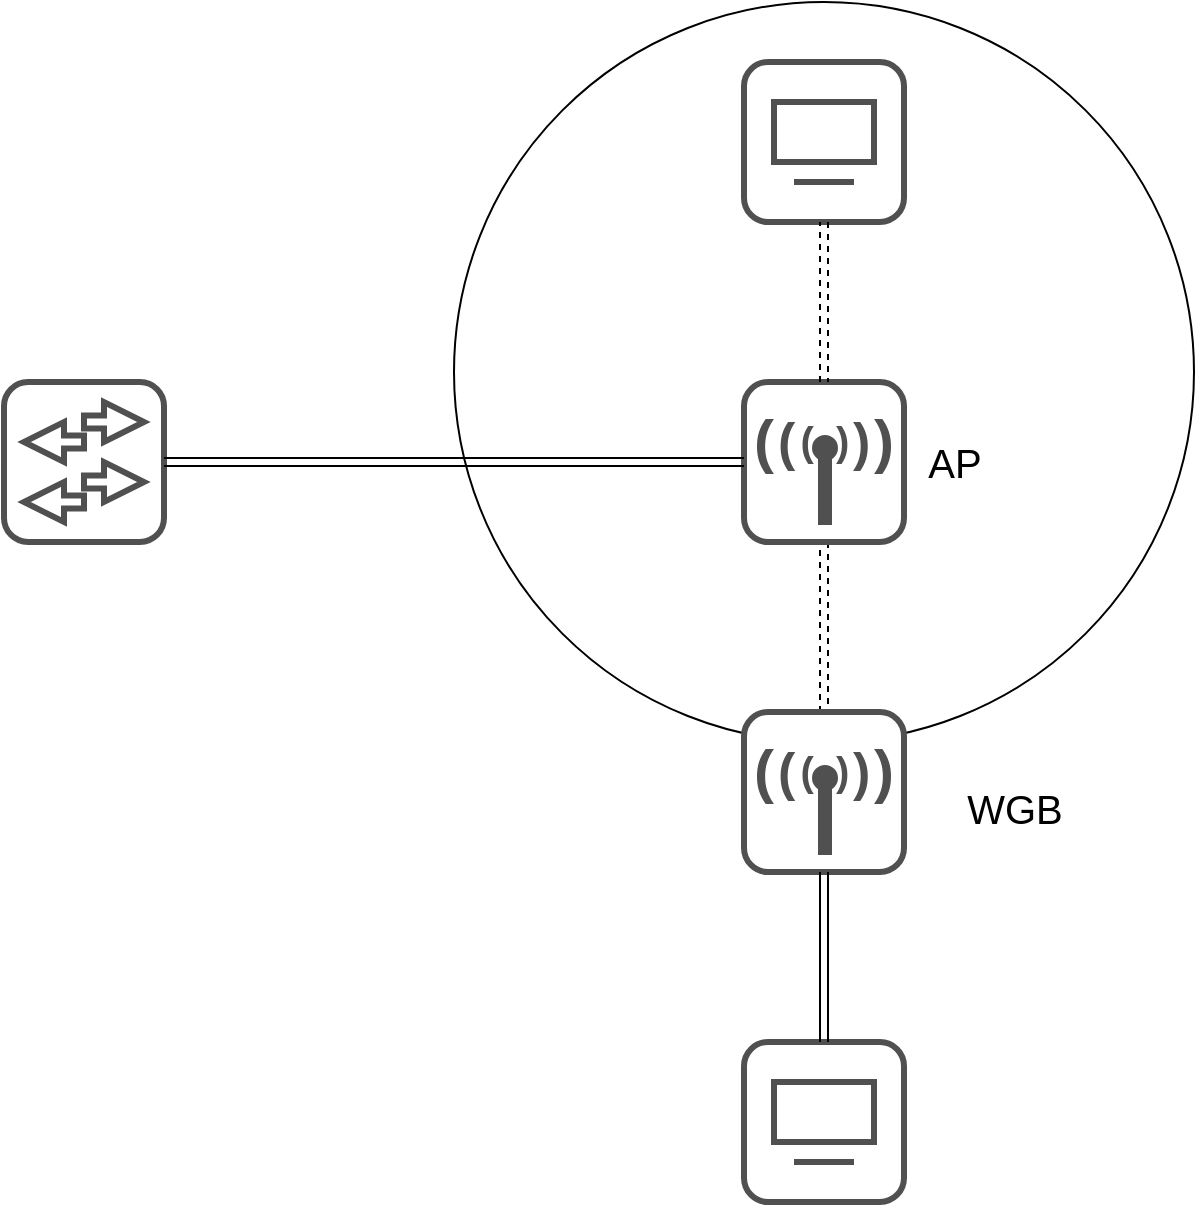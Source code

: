 <mxfile version="20.2.7" type="device"><diagram id="uPhYt9YYESwUj4C6RPli" name="Page-1"><mxGraphModel dx="2272" dy="780" grid="1" gridSize="10" guides="1" tooltips="1" connect="1" arrows="1" fold="1" page="1" pageScale="1" pageWidth="850" pageHeight="1100" math="0" shadow="0"><root><mxCell id="0"/><mxCell id="1" parent="0"/><mxCell id="bJGYd-TH8RltbA_edH12-2" value="" style="ellipse;whiteSpace=wrap;html=1;aspect=fixed;fontSize=20;" vertex="1" parent="1"><mxGeometry x="215" y="250" width="370" height="370" as="geometry"/></mxCell><mxCell id="bJGYd-TH8RltbA_edH12-3" value="" style="group" vertex="1" connectable="0" parent="1"><mxGeometry x="360" y="280" width="80" height="80" as="geometry"/></mxCell><mxCell id="bJGYd-TH8RltbA_edH12-4" value="" style="rounded=1;whiteSpace=wrap;html=1;strokeWidth=3;strokeColor=#505050;" vertex="1" parent="bJGYd-TH8RltbA_edH12-3"><mxGeometry width="80" height="80" as="geometry"/></mxCell><mxCell id="bJGYd-TH8RltbA_edH12-5" value="" style="rounded=0;whiteSpace=wrap;html=1;strokeColor=#505050;strokeWidth=3;" vertex="1" parent="bJGYd-TH8RltbA_edH12-3"><mxGeometry x="15" y="20" width="50" height="30" as="geometry"/></mxCell><mxCell id="bJGYd-TH8RltbA_edH12-6" value="" style="endArrow=none;html=1;rounded=0;strokeWidth=3;strokeColor=#505050;" edge="1" parent="bJGYd-TH8RltbA_edH12-3"><mxGeometry width="50" height="50" relative="1" as="geometry"><mxPoint x="25" y="60" as="sourcePoint"/><mxPoint x="55" y="60" as="targetPoint"/></mxGeometry></mxCell><mxCell id="bJGYd-TH8RltbA_edH12-7" value="" style="group" vertex="1" connectable="0" parent="1"><mxGeometry x="-10" y="440" width="80" height="80" as="geometry"/></mxCell><mxCell id="bJGYd-TH8RltbA_edH12-8" value="" style="rounded=1;whiteSpace=wrap;html=1;strokeWidth=3;strokeColor=#505050;" vertex="1" parent="bJGYd-TH8RltbA_edH12-7"><mxGeometry width="80" height="80" as="geometry"/></mxCell><mxCell id="bJGYd-TH8RltbA_edH12-9" value="" style="html=1;shadow=0;dashed=0;align=center;verticalAlign=middle;shape=mxgraph.arrows2.arrow;dy=0.67;dx=20;notch=0;rounded=1;strokeColor=#505050;strokeWidth=3;" vertex="1" parent="bJGYd-TH8RltbA_edH12-7"><mxGeometry x="40" y="10" width="30" height="20" as="geometry"/></mxCell><mxCell id="bJGYd-TH8RltbA_edH12-10" value="" style="html=1;shadow=0;dashed=0;align=center;verticalAlign=middle;shape=mxgraph.arrows2.arrow;dy=0.67;dx=20;notch=0;rounded=1;strokeColor=#505050;strokeWidth=3;flipV=0;flipH=1;" vertex="1" parent="bJGYd-TH8RltbA_edH12-7"><mxGeometry x="10" y="20" width="30" height="20" as="geometry"/></mxCell><mxCell id="bJGYd-TH8RltbA_edH12-11" value="" style="html=1;shadow=0;dashed=0;align=center;verticalAlign=middle;shape=mxgraph.arrows2.arrow;dy=0.67;dx=20;notch=0;rounded=1;strokeColor=#505050;strokeWidth=3;" vertex="1" parent="bJGYd-TH8RltbA_edH12-7"><mxGeometry x="40" y="40" width="30" height="20" as="geometry"/></mxCell><mxCell id="bJGYd-TH8RltbA_edH12-12" value="" style="html=1;shadow=0;dashed=0;align=center;verticalAlign=middle;shape=mxgraph.arrows2.arrow;dy=0.67;dx=20;notch=0;rounded=1;strokeColor=#505050;strokeWidth=3;flipH=1;" vertex="1" parent="bJGYd-TH8RltbA_edH12-7"><mxGeometry x="10" y="50" width="30" height="20" as="geometry"/></mxCell><mxCell id="bJGYd-TH8RltbA_edH12-13" style="edgeStyle=orthogonalEdgeStyle;shape=link;rounded=0;orthogonalLoop=1;jettySize=auto;html=1;entryX=0.5;entryY=0;entryDx=0;entryDy=0;dashed=1;fontSize=20;" edge="1" parent="1" source="bJGYd-TH8RltbA_edH12-14" target="bJGYd-TH8RltbA_edH12-23"><mxGeometry relative="1" as="geometry"/></mxCell><mxCell id="bJGYd-TH8RltbA_edH12-14" value="" style="rounded=1;whiteSpace=wrap;html=1;strokeWidth=3;strokeColor=#505050;" vertex="1" parent="1"><mxGeometry x="360" y="440" width="80" height="80" as="geometry"/></mxCell><mxCell id="bJGYd-TH8RltbA_edH12-15" value="" style="rounded=0;whiteSpace=wrap;html=1;strokeColor=#505050;strokeWidth=3;fillColor=#505050;" vertex="1" parent="1"><mxGeometry x="398.5" y="480" width="4" height="30" as="geometry"/></mxCell><mxCell id="bJGYd-TH8RltbA_edH12-16" value="" style="ellipse;whiteSpace=wrap;html=1;aspect=fixed;strokeColor=#505050;strokeWidth=3;fillColor=#505050;" vertex="1" parent="1"><mxGeometry x="395.5" y="468" width="10" height="10" as="geometry"/></mxCell><mxCell id="bJGYd-TH8RltbA_edH12-17" value="&lt;font style=&quot;font-size: 20px;&quot; color=&quot;#505050&quot;&gt;(&amp;nbsp; )&lt;/font&gt;" style="text;html=1;align=center;verticalAlign=middle;resizable=0;points=[];autosize=1;strokeColor=none;fillColor=none;fontSize=18;fontStyle=1" vertex="1" parent="1"><mxGeometry x="375" y="450" width="50" height="40" as="geometry"/></mxCell><mxCell id="bJGYd-TH8RltbA_edH12-18" value="&lt;font style=&quot;font-size: 26px;&quot;&gt;&lt;b&gt;&lt;font style=&quot;font-size: 26px;&quot; color=&quot;#505050&quot;&gt;( &amp;nbsp;&amp;nbsp; )&lt;/font&gt;&lt;/b&gt;&lt;/font&gt;" style="text;whiteSpace=wrap;html=1;fontSize=20;fontColor=#505050;" vertex="1" parent="1"><mxGeometry x="375" y="448" width="60" height="50" as="geometry"/></mxCell><mxCell id="bJGYd-TH8RltbA_edH12-19" value="&lt;font style=&quot;font-size: 30px;&quot;&gt;&lt;b&gt;&lt;font style=&quot;font-size: 30px;&quot; color=&quot;#505050&quot;&gt;( &amp;nbsp; &amp;nbsp;&amp;nbsp; )&lt;/font&gt;&lt;/b&gt;&lt;/font&gt;" style="text;whiteSpace=wrap;html=1;fontSize=20;fontColor=#505050;" vertex="1" parent="1"><mxGeometry x="362.75" y="445" width="74.5" height="50" as="geometry"/></mxCell><mxCell id="bJGYd-TH8RltbA_edH12-20" style="edgeStyle=orthogonalEdgeStyle;rounded=0;orthogonalLoop=1;jettySize=auto;html=1;exitX=1;exitY=0.5;exitDx=0;exitDy=0;entryX=0;entryY=0.5;entryDx=0;entryDy=0;shape=link;" edge="1" parent="1" source="bJGYd-TH8RltbA_edH12-8" target="bJGYd-TH8RltbA_edH12-14"><mxGeometry relative="1" as="geometry"/></mxCell><mxCell id="bJGYd-TH8RltbA_edH12-21" style="edgeStyle=orthogonalEdgeStyle;shape=link;rounded=0;orthogonalLoop=1;jettySize=auto;html=1;exitX=0.5;exitY=1;exitDx=0;exitDy=0;entryX=0.5;entryY=0;entryDx=0;entryDy=0;dashed=1;" edge="1" parent="1" source="bJGYd-TH8RltbA_edH12-4" target="bJGYd-TH8RltbA_edH12-14"><mxGeometry relative="1" as="geometry"/></mxCell><mxCell id="bJGYd-TH8RltbA_edH12-22" value="&lt;font style=&quot;font-size: 20px;&quot;&gt;AP&lt;/font&gt;" style="text;html=1;align=center;verticalAlign=middle;resizable=0;points=[];autosize=1;strokeColor=none;fillColor=none;" vertex="1" parent="1"><mxGeometry x="440" y="460" width="50" height="40" as="geometry"/></mxCell><mxCell id="bJGYd-TH8RltbA_edH12-23" value="" style="rounded=1;whiteSpace=wrap;html=1;strokeWidth=3;strokeColor=#505050;" vertex="1" parent="1"><mxGeometry x="360" y="605" width="80" height="80" as="geometry"/></mxCell><mxCell id="bJGYd-TH8RltbA_edH12-24" value="" style="rounded=0;whiteSpace=wrap;html=1;strokeColor=#505050;strokeWidth=3;fillColor=#505050;" vertex="1" parent="1"><mxGeometry x="398.5" y="645" width="4" height="30" as="geometry"/></mxCell><mxCell id="bJGYd-TH8RltbA_edH12-25" value="" style="ellipse;whiteSpace=wrap;html=1;aspect=fixed;strokeColor=#505050;strokeWidth=3;fillColor=#505050;" vertex="1" parent="1"><mxGeometry x="395.5" y="633" width="10" height="10" as="geometry"/></mxCell><mxCell id="bJGYd-TH8RltbA_edH12-26" value="&lt;font style=&quot;font-size: 20px;&quot; color=&quot;#505050&quot;&gt;(&amp;nbsp; )&lt;/font&gt;" style="text;html=1;align=center;verticalAlign=middle;resizable=0;points=[];autosize=1;strokeColor=none;fillColor=none;fontSize=18;fontStyle=1" vertex="1" parent="1"><mxGeometry x="375" y="615" width="50" height="40" as="geometry"/></mxCell><mxCell id="bJGYd-TH8RltbA_edH12-27" value="&lt;font style=&quot;font-size: 26px;&quot;&gt;&lt;b&gt;&lt;font style=&quot;font-size: 26px;&quot; color=&quot;#505050&quot;&gt;( &amp;nbsp;&amp;nbsp; )&lt;/font&gt;&lt;/b&gt;&lt;/font&gt;" style="text;whiteSpace=wrap;html=1;fontSize=20;fontColor=#505050;" vertex="1" parent="1"><mxGeometry x="375" y="613" width="60" height="50" as="geometry"/></mxCell><mxCell id="bJGYd-TH8RltbA_edH12-28" value="&lt;font style=&quot;font-size: 30px;&quot;&gt;&lt;b&gt;&lt;font style=&quot;font-size: 30px;&quot; color=&quot;#505050&quot;&gt;( &amp;nbsp; &amp;nbsp;&amp;nbsp; )&lt;/font&gt;&lt;/b&gt;&lt;/font&gt;" style="text;whiteSpace=wrap;html=1;fontSize=20;fontColor=#505050;" vertex="1" parent="1"><mxGeometry x="362.75" y="610" width="74.5" height="50" as="geometry"/></mxCell><mxCell id="bJGYd-TH8RltbA_edH12-29" value="&lt;font style=&quot;font-size: 20px;&quot;&gt;WGB&lt;/font&gt;" style="text;html=1;align=center;verticalAlign=middle;resizable=0;points=[];autosize=1;strokeColor=none;fillColor=none;" vertex="1" parent="1"><mxGeometry x="460" y="633" width="70" height="40" as="geometry"/></mxCell><mxCell id="bJGYd-TH8RltbA_edH12-30" value="" style="group" vertex="1" connectable="0" parent="1"><mxGeometry x="360" y="770" width="80" height="80" as="geometry"/></mxCell><mxCell id="bJGYd-TH8RltbA_edH12-31" value="" style="rounded=1;whiteSpace=wrap;html=1;strokeWidth=3;strokeColor=#505050;" vertex="1" parent="bJGYd-TH8RltbA_edH12-30"><mxGeometry width="80" height="80" as="geometry"/></mxCell><mxCell id="bJGYd-TH8RltbA_edH12-32" value="" style="rounded=0;whiteSpace=wrap;html=1;strokeColor=#505050;strokeWidth=3;" vertex="1" parent="bJGYd-TH8RltbA_edH12-30"><mxGeometry x="15" y="20" width="50" height="30" as="geometry"/></mxCell><mxCell id="bJGYd-TH8RltbA_edH12-33" value="" style="endArrow=none;html=1;rounded=0;strokeWidth=3;strokeColor=#505050;" edge="1" parent="bJGYd-TH8RltbA_edH12-30"><mxGeometry width="50" height="50" relative="1" as="geometry"><mxPoint x="25" y="60" as="sourcePoint"/><mxPoint x="55" y="60" as="targetPoint"/></mxGeometry></mxCell><mxCell id="bJGYd-TH8RltbA_edH12-34" style="edgeStyle=orthogonalEdgeStyle;rounded=0;orthogonalLoop=1;jettySize=auto;html=1;exitX=0.5;exitY=0;exitDx=0;exitDy=0;entryX=0.5;entryY=1;entryDx=0;entryDy=0;fontSize=20;shape=link;" edge="1" parent="1" source="bJGYd-TH8RltbA_edH12-31" target="bJGYd-TH8RltbA_edH12-23"><mxGeometry relative="1" as="geometry"/></mxCell></root></mxGraphModel></diagram></mxfile>